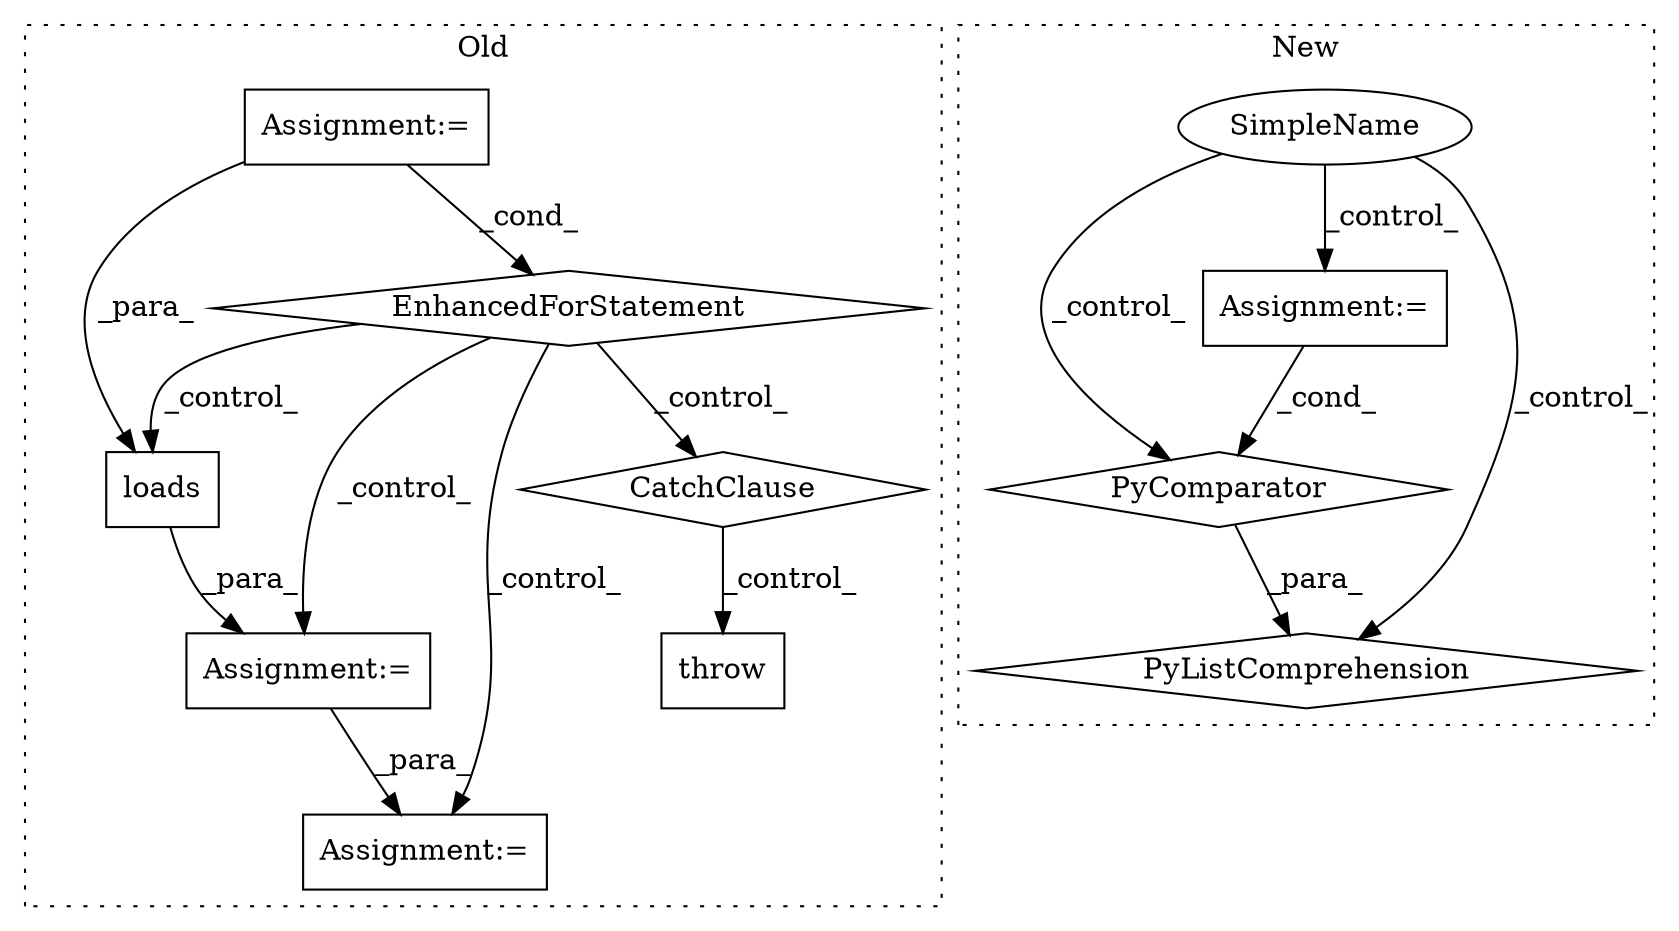 digraph G {
subgraph cluster0 {
1 [label="loads" a="32" s="8099,8109" l="6,1" shape="box"];
4 [label="Assignment:=" a="7" s="8093" l="1" shape="box"];
5 [label="Assignment:=" a="7" s="8369" l="1" shape="box"];
6 [label="Assignment:=" a="7" s="7885,7981" l="73,2" shape="box"];
7 [label="CatchClause" a="12" s="8397,8434" l="15,2" shape="diamond"];
9 [label="EnhancedForStatement" a="70" s="7885,7981" l="73,2" shape="diamond"];
11 [label="throw" a="53" s="8448" l="6" shape="box"];
label = "Old";
style="dotted";
}
subgraph cluster1 {
2 [label="PyComparator" a="113" s="8368" l="58" shape="diamond"];
3 [label="Assignment:=" a="7" s="8368" l="58" shape="box"];
8 [label="SimpleName" a="42" s="" l="" shape="ellipse"];
10 [label="PyListComprehension" a="109" s="8280" l="154" shape="diamond"];
label = "New";
style="dotted";
}
1 -> 4 [label="_para_"];
2 -> 10 [label="_para_"];
3 -> 2 [label="_cond_"];
4 -> 5 [label="_para_"];
6 -> 1 [label="_para_"];
6 -> 9 [label="_cond_"];
7 -> 11 [label="_control_"];
8 -> 2 [label="_control_"];
8 -> 3 [label="_control_"];
8 -> 10 [label="_control_"];
9 -> 5 [label="_control_"];
9 -> 1 [label="_control_"];
9 -> 7 [label="_control_"];
9 -> 4 [label="_control_"];
}